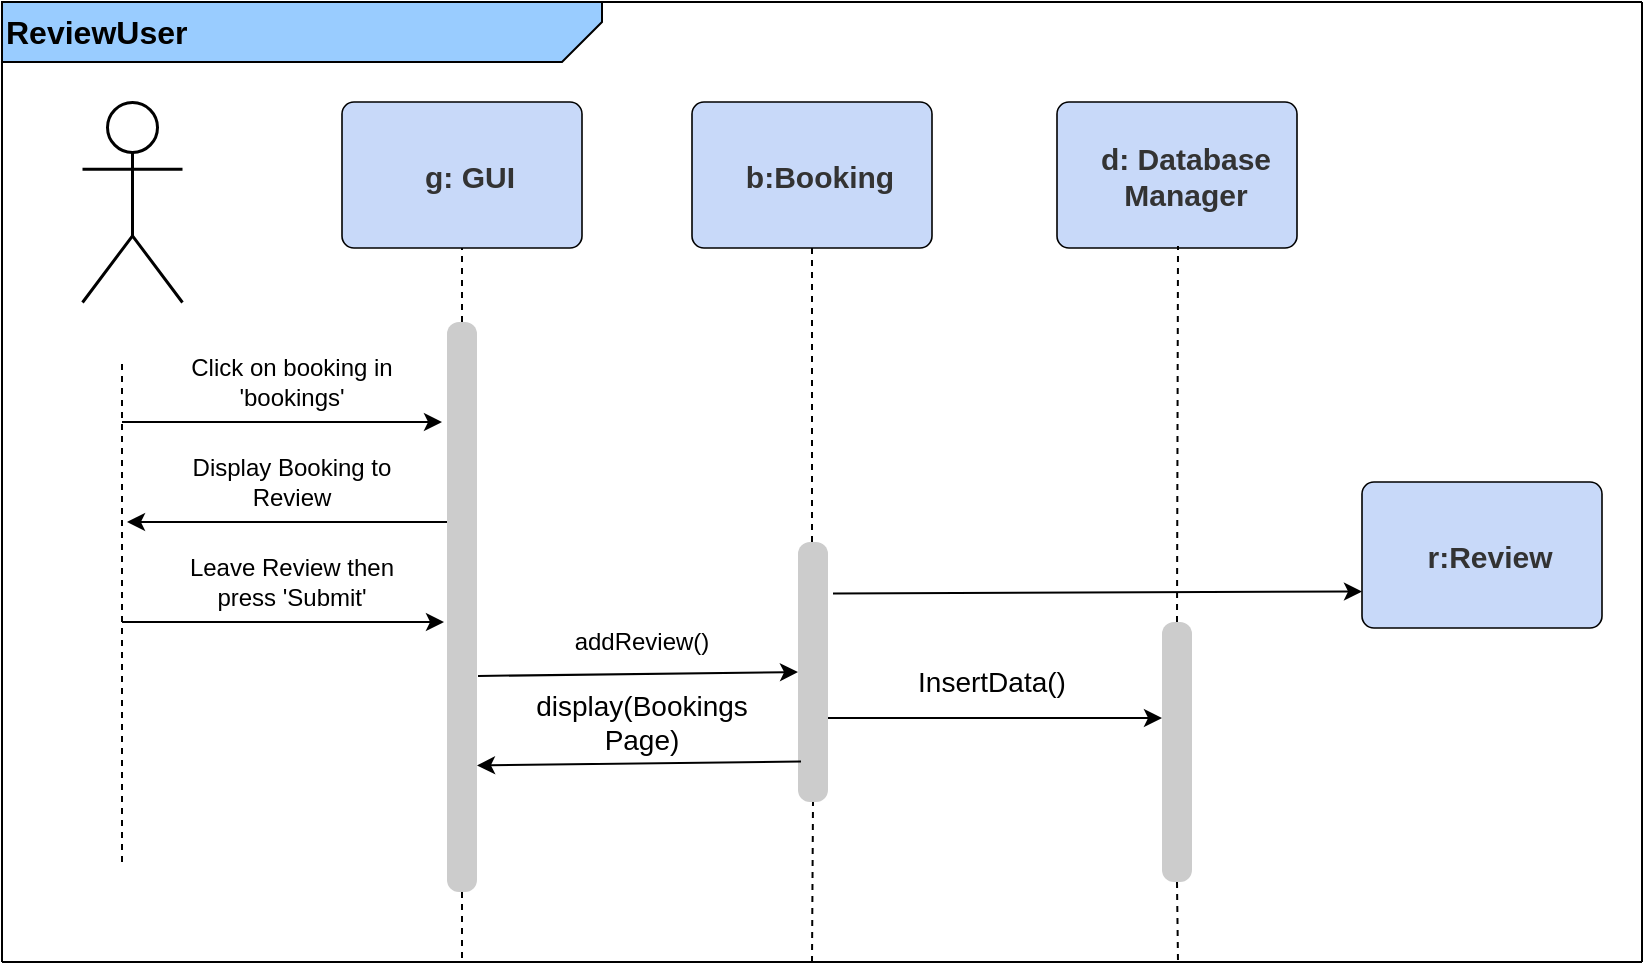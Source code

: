 <mxfile version="14.4.8" type="github">
  <diagram id="CnfOrFKYSnfc5zZ2mO2H" name="Page-1">
    <mxGraphModel dx="2146" dy="1046" grid="1" gridSize="10" guides="1" tooltips="1" connect="1" arrows="1" fold="1" page="1" pageScale="1" pageWidth="850" pageHeight="1100" math="0" shadow="0">
      <root>
        <mxCell id="0" />
        <mxCell id="1" parent="0" />
        <mxCell id="5O5dEE64mjgtuZj8x3xa-55" value="" style="endArrow=none;html=1;" edge="1" parent="1">
          <mxGeometry width="50" height="50" relative="1" as="geometry">
            <mxPoint x="20" y="560" as="sourcePoint" />
            <mxPoint x="20" y="80" as="targetPoint" />
          </mxGeometry>
        </mxCell>
        <mxCell id="5O5dEE64mjgtuZj8x3xa-56" value="" style="endArrow=none;html=1;" edge="1" parent="1">
          <mxGeometry width="50" height="50" relative="1" as="geometry">
            <mxPoint x="20" y="560" as="sourcePoint" />
            <mxPoint x="840" y="560" as="targetPoint" />
          </mxGeometry>
        </mxCell>
        <mxCell id="5O5dEE64mjgtuZj8x3xa-57" value="" style="endArrow=none;html=1;" edge="1" parent="1">
          <mxGeometry width="50" height="50" relative="1" as="geometry">
            <mxPoint x="840" y="560" as="sourcePoint" />
            <mxPoint x="840" y="80" as="targetPoint" />
          </mxGeometry>
        </mxCell>
        <mxCell id="5O5dEE64mjgtuZj8x3xa-58" value="" style="endArrow=none;html=1;" edge="1" parent="1">
          <mxGeometry width="50" height="50" relative="1" as="geometry">
            <mxPoint x="20" y="80" as="sourcePoint" />
            <mxPoint x="840" y="80" as="targetPoint" />
          </mxGeometry>
        </mxCell>
        <mxCell id="5O5dEE64mjgtuZj8x3xa-60" value="&lt;font size=&quot;3&quot;&gt;&lt;b&gt;ReviewUser&lt;/b&gt;&lt;/font&gt;" style="shape=card;whiteSpace=wrap;html=1;shadow=0;direction=north;size=20;flipH=1;fillColor=#99CCFF;align=left;" vertex="1" parent="1">
          <mxGeometry x="20" y="80" width="300" height="30" as="geometry" />
        </mxCell>
        <UserObject label="" lucidchartObjectId="MQdmsXt1-PA9" id="5O5dEE64mjgtuZj8x3xa-61">
          <mxCell style="html=1;overflow=block;blockSpacing=1;whiteSpace=wrap;shape=umlActor;labelPosition=center;verticalLabelPosition=bottom;verticalAlign=top;whiteSpace=nowrap;whiteSpace=wrap;fontSize=13;spacingLeft=8.4;spacing=0;strokeOpacity=100;fillOpacity=0;rounded=1;absoluteArcSize=1;arcSize=12;fillColor=#000000;strokeWidth=1.5;" vertex="1" parent="1">
            <mxGeometry x="60" y="130" width="50" height="100" as="geometry" />
          </mxCell>
        </UserObject>
        <UserObject label="d: Database Manager" lucidchartObjectId="MQdmAqv0ttIW" id="5O5dEE64mjgtuZj8x3xa-62">
          <mxCell style="html=1;overflow=block;blockSpacing=1;whiteSpace=wrap;;whiteSpace=wrap;fontSize=15;fontColor=#333333;fontStyle=1;spacingLeft=8.4;spacing=3.8;strokeOpacity=100;fillOpacity=100;rounded=1;absoluteArcSize=1;arcSize=12;fillColor=#c8d9f9;strokeWidth=0.8;" vertex="1" parent="1">
            <mxGeometry x="547.5" y="130" width="120" height="73" as="geometry" />
          </mxCell>
        </UserObject>
        <UserObject label="r:Review" lucidchartObjectId="MQdmAqv0ttIW" id="5O5dEE64mjgtuZj8x3xa-63">
          <mxCell style="html=1;overflow=block;blockSpacing=1;whiteSpace=wrap;;whiteSpace=wrap;fontSize=15;fontColor=#333333;fontStyle=1;spacingLeft=8.4;spacing=3.8;strokeOpacity=100;fillOpacity=100;rounded=1;absoluteArcSize=1;arcSize=12;fillColor=#c8d9f9;strokeWidth=0.8;" vertex="1" parent="1">
            <mxGeometry x="700" y="320" width="120" height="73" as="geometry" />
          </mxCell>
        </UserObject>
        <UserObject label="b:Booking" lucidchartObjectId="MQdmAqv0ttIW" id="5O5dEE64mjgtuZj8x3xa-64">
          <mxCell style="html=1;overflow=block;blockSpacing=1;whiteSpace=wrap;;whiteSpace=wrap;fontSize=15;fontColor=#333333;fontStyle=1;spacingLeft=8.4;spacing=3.8;strokeOpacity=100;fillOpacity=100;rounded=1;absoluteArcSize=1;arcSize=12;fillColor=#c8d9f9;strokeWidth=0.8;" vertex="1" parent="1">
            <mxGeometry x="365" y="130" width="120" height="73" as="geometry" />
          </mxCell>
        </UserObject>
        <UserObject label="g: GUI" lucidchartObjectId="MQdmAqv0ttIW" id="5O5dEE64mjgtuZj8x3xa-65">
          <mxCell style="html=1;overflow=block;blockSpacing=1;whiteSpace=wrap;;whiteSpace=wrap;fontSize=15;fontColor=#333333;fontStyle=1;spacingLeft=8.4;spacing=3.8;strokeOpacity=100;fillOpacity=100;rounded=1;absoluteArcSize=1;arcSize=12;fillColor=#c8d9f9;strokeWidth=0.8;" vertex="1" parent="1">
            <mxGeometry x="190" y="130" width="120" height="73" as="geometry" />
          </mxCell>
        </UserObject>
        <UserObject label="" lucidchartObjectId="MQdme0VbJFhK" id="5O5dEE64mjgtuZj8x3xa-66">
          <mxCell style="html=1;overflow=block;blockSpacing=1;whiteSpace=wrap;;whiteSpace=wrap;fontSize=13;spacingLeft=8.4;spacing=3.8;strokeOpacity=0;fillOpacity=100;rounded=1;absoluteArcSize=1;arcSize=12;fillColor=#cccccc;strokeWidth=0.8;" vertex="1" parent="1">
            <mxGeometry x="242.5" y="240" width="15" height="285" as="geometry" />
          </mxCell>
        </UserObject>
        <mxCell id="5O5dEE64mjgtuZj8x3xa-67" value="" style="endArrow=none;dashed=1;html=1;entryX=0.5;entryY=1;entryDx=0;entryDy=0;" edge="1" parent="1" target="5O5dEE64mjgtuZj8x3xa-65">
          <mxGeometry width="50" height="50" relative="1" as="geometry">
            <mxPoint x="250" y="240" as="sourcePoint" />
            <mxPoint x="300" y="190" as="targetPoint" />
          </mxGeometry>
        </mxCell>
        <mxCell id="5O5dEE64mjgtuZj8x3xa-68" value="" style="endArrow=none;dashed=1;html=1;exitX=0.5;exitY=1;exitDx=0;exitDy=0;" edge="1" parent="1" source="5O5dEE64mjgtuZj8x3xa-66">
          <mxGeometry width="50" height="50" relative="1" as="geometry">
            <mxPoint x="460" y="470" as="sourcePoint" />
            <mxPoint x="250" y="560" as="targetPoint" />
          </mxGeometry>
        </mxCell>
        <mxCell id="5O5dEE64mjgtuZj8x3xa-69" value="" style="endArrow=none;dashed=1;html=1;" edge="1" parent="1">
          <mxGeometry width="50" height="50" relative="1" as="geometry">
            <mxPoint x="80" y="510" as="sourcePoint" />
            <mxPoint x="80" y="260" as="targetPoint" />
          </mxGeometry>
        </mxCell>
        <mxCell id="5O5dEE64mjgtuZj8x3xa-70" value="" style="endArrow=classic;html=1;" edge="1" parent="1">
          <mxGeometry width="50" height="50" relative="1" as="geometry">
            <mxPoint x="80" y="290" as="sourcePoint" />
            <mxPoint x="240" y="290" as="targetPoint" />
          </mxGeometry>
        </mxCell>
        <mxCell id="5O5dEE64mjgtuZj8x3xa-71" value="Click on booking in &#39;bookings&#39;" style="text;html=1;strokeColor=none;fillColor=none;align=center;verticalAlign=middle;whiteSpace=wrap;rounded=0;shadow=0;" vertex="1" parent="1">
          <mxGeometry x="100" y="250" width="130" height="40" as="geometry" />
        </mxCell>
        <mxCell id="5O5dEE64mjgtuZj8x3xa-72" value="" style="endArrow=classic;html=1;" edge="1" parent="1">
          <mxGeometry width="50" height="50" relative="1" as="geometry">
            <mxPoint x="242.5" y="340" as="sourcePoint" />
            <mxPoint x="82.5" y="340" as="targetPoint" />
          </mxGeometry>
        </mxCell>
        <mxCell id="5O5dEE64mjgtuZj8x3xa-73" value="Display Booking to Review" style="text;html=1;strokeColor=none;fillColor=none;align=center;verticalAlign=middle;whiteSpace=wrap;rounded=0;shadow=0;" vertex="1" parent="1">
          <mxGeometry x="100" y="300" width="130" height="40" as="geometry" />
        </mxCell>
        <mxCell id="5O5dEE64mjgtuZj8x3xa-74" value="" style="endArrow=classic;html=1;" edge="1" parent="1">
          <mxGeometry width="50" height="50" relative="1" as="geometry">
            <mxPoint x="80" y="390" as="sourcePoint" />
            <mxPoint x="241" y="390" as="targetPoint" />
          </mxGeometry>
        </mxCell>
        <mxCell id="5O5dEE64mjgtuZj8x3xa-75" value="Leave Review then press &#39;Submit&#39;" style="text;html=1;strokeColor=none;fillColor=none;align=center;verticalAlign=middle;whiteSpace=wrap;rounded=0;shadow=0;" vertex="1" parent="1">
          <mxGeometry x="100" y="350" width="130" height="40" as="geometry" />
        </mxCell>
        <UserObject label="" lucidchartObjectId="MQdme0VbJFhK" id="5O5dEE64mjgtuZj8x3xa-76">
          <mxCell style="html=1;overflow=block;blockSpacing=1;whiteSpace=wrap;;whiteSpace=wrap;fontSize=13;spacingLeft=8.4;spacing=3.8;strokeOpacity=0;fillOpacity=100;rounded=1;absoluteArcSize=1;arcSize=12;fillColor=#cccccc;strokeWidth=0.8;" vertex="1" parent="1">
            <mxGeometry x="418" y="350" width="15" height="130" as="geometry" />
          </mxCell>
        </UserObject>
        <mxCell id="5O5dEE64mjgtuZj8x3xa-78" value="" style="endArrow=none;dashed=1;html=1;entryX=0.5;entryY=1;entryDx=0;entryDy=0;" edge="1" parent="1" target="5O5dEE64mjgtuZj8x3xa-64">
          <mxGeometry width="50" height="50" relative="1" as="geometry">
            <mxPoint x="425" y="350" as="sourcePoint" />
            <mxPoint x="475" y="300" as="targetPoint" />
          </mxGeometry>
        </mxCell>
        <mxCell id="5O5dEE64mjgtuZj8x3xa-79" value="" style="endArrow=none;dashed=1;html=1;entryX=0.5;entryY=1;entryDx=0;entryDy=0;" edge="1" parent="1" target="5O5dEE64mjgtuZj8x3xa-76">
          <mxGeometry width="50" height="50" relative="1" as="geometry">
            <mxPoint x="425" y="560" as="sourcePoint" />
            <mxPoint x="425" y="510" as="targetPoint" />
          </mxGeometry>
        </mxCell>
        <mxCell id="5O5dEE64mjgtuZj8x3xa-80" value="" style="endArrow=classic;html=1;entryX=0;entryY=0.5;entryDx=0;entryDy=0;" edge="1" parent="1" target="5O5dEE64mjgtuZj8x3xa-76">
          <mxGeometry width="50" height="50" relative="1" as="geometry">
            <mxPoint x="258" y="417" as="sourcePoint" />
            <mxPoint x="307.5" y="370" as="targetPoint" />
          </mxGeometry>
        </mxCell>
        <mxCell id="5O5dEE64mjgtuZj8x3xa-81" value="addReview()" style="text;html=1;strokeColor=none;fillColor=none;align=center;verticalAlign=middle;whiteSpace=wrap;rounded=0;shadow=0;" vertex="1" parent="1">
          <mxGeometry x="280" y="390" width="120" height="20" as="geometry" />
        </mxCell>
        <UserObject label="" lucidchartObjectId="MQdme0VbJFhK" id="5O5dEE64mjgtuZj8x3xa-82">
          <mxCell style="html=1;overflow=block;blockSpacing=1;whiteSpace=wrap;;whiteSpace=wrap;fontSize=13;spacingLeft=8.4;spacing=3.8;strokeOpacity=0;fillOpacity=100;rounded=1;absoluteArcSize=1;arcSize=12;fillColor=#cccccc;strokeWidth=0.8;" vertex="1" parent="1">
            <mxGeometry x="600" y="390" width="15" height="130" as="geometry" />
          </mxCell>
        </UserObject>
        <mxCell id="5O5dEE64mjgtuZj8x3xa-83" value="" style="endArrow=classic;html=1;" edge="1" parent="1">
          <mxGeometry width="50" height="50" relative="1" as="geometry">
            <mxPoint x="433" y="438" as="sourcePoint" />
            <mxPoint x="600" y="438" as="targetPoint" />
          </mxGeometry>
        </mxCell>
        <mxCell id="5O5dEE64mjgtuZj8x3xa-88" value="&lt;font style=&quot;font-size: 14px&quot;&gt;InsertData()&lt;/font&gt;" style="text;html=1;strokeColor=none;fillColor=none;align=center;verticalAlign=middle;whiteSpace=wrap;rounded=0;shadow=0;" vertex="1" parent="1">
          <mxGeometry x="450" y="410" width="130" height="20" as="geometry" />
        </mxCell>
        <mxCell id="5O5dEE64mjgtuZj8x3xa-90" value="" style="endArrow=classic;html=1;exitX=1.167;exitY=0.198;exitDx=0;exitDy=0;entryX=0;entryY=0.75;entryDx=0;entryDy=0;exitPerimeter=0;" edge="1" parent="1" source="5O5dEE64mjgtuZj8x3xa-76" target="5O5dEE64mjgtuZj8x3xa-63">
          <mxGeometry width="50" height="50" relative="1" as="geometry">
            <mxPoint x="460" y="460" as="sourcePoint" />
            <mxPoint x="510" y="410" as="targetPoint" />
          </mxGeometry>
        </mxCell>
        <mxCell id="5O5dEE64mjgtuZj8x3xa-91" value="" style="endArrow=classic;html=1;exitX=0.1;exitY=0.844;exitDx=0;exitDy=0;entryX=1;entryY=0.778;entryDx=0;entryDy=0;exitPerimeter=0;entryPerimeter=0;" edge="1" parent="1" source="5O5dEE64mjgtuZj8x3xa-76" target="5O5dEE64mjgtuZj8x3xa-66">
          <mxGeometry width="50" height="50" relative="1" as="geometry">
            <mxPoint x="460" y="460" as="sourcePoint" />
            <mxPoint x="510" y="410" as="targetPoint" />
          </mxGeometry>
        </mxCell>
        <mxCell id="5O5dEE64mjgtuZj8x3xa-92" value="&lt;font style=&quot;font-size: 14px&quot;&gt;display(Bookings Page)&lt;/font&gt;" style="text;html=1;strokeColor=none;fillColor=none;align=center;verticalAlign=middle;whiteSpace=wrap;rounded=0;shadow=0;" vertex="1" parent="1">
          <mxGeometry x="280" y="430" width="120" height="20" as="geometry" />
        </mxCell>
        <mxCell id="5O5dEE64mjgtuZj8x3xa-93" value="" style="endArrow=none;dashed=1;html=1;exitX=0.5;exitY=0;exitDx=0;exitDy=0;" edge="1" parent="1" source="5O5dEE64mjgtuZj8x3xa-82">
          <mxGeometry width="50" height="50" relative="1" as="geometry">
            <mxPoint x="460" y="450" as="sourcePoint" />
            <mxPoint x="608" y="202" as="targetPoint" />
          </mxGeometry>
        </mxCell>
        <mxCell id="5O5dEE64mjgtuZj8x3xa-96" value="" style="endArrow=none;dashed=1;html=1;exitX=0.5;exitY=1;exitDx=0;exitDy=0;" edge="1" parent="1" source="5O5dEE64mjgtuZj8x3xa-82">
          <mxGeometry width="50" height="50" relative="1" as="geometry">
            <mxPoint x="460" y="450" as="sourcePoint" />
            <mxPoint x="608" y="560" as="targetPoint" />
          </mxGeometry>
        </mxCell>
      </root>
    </mxGraphModel>
  </diagram>
</mxfile>
